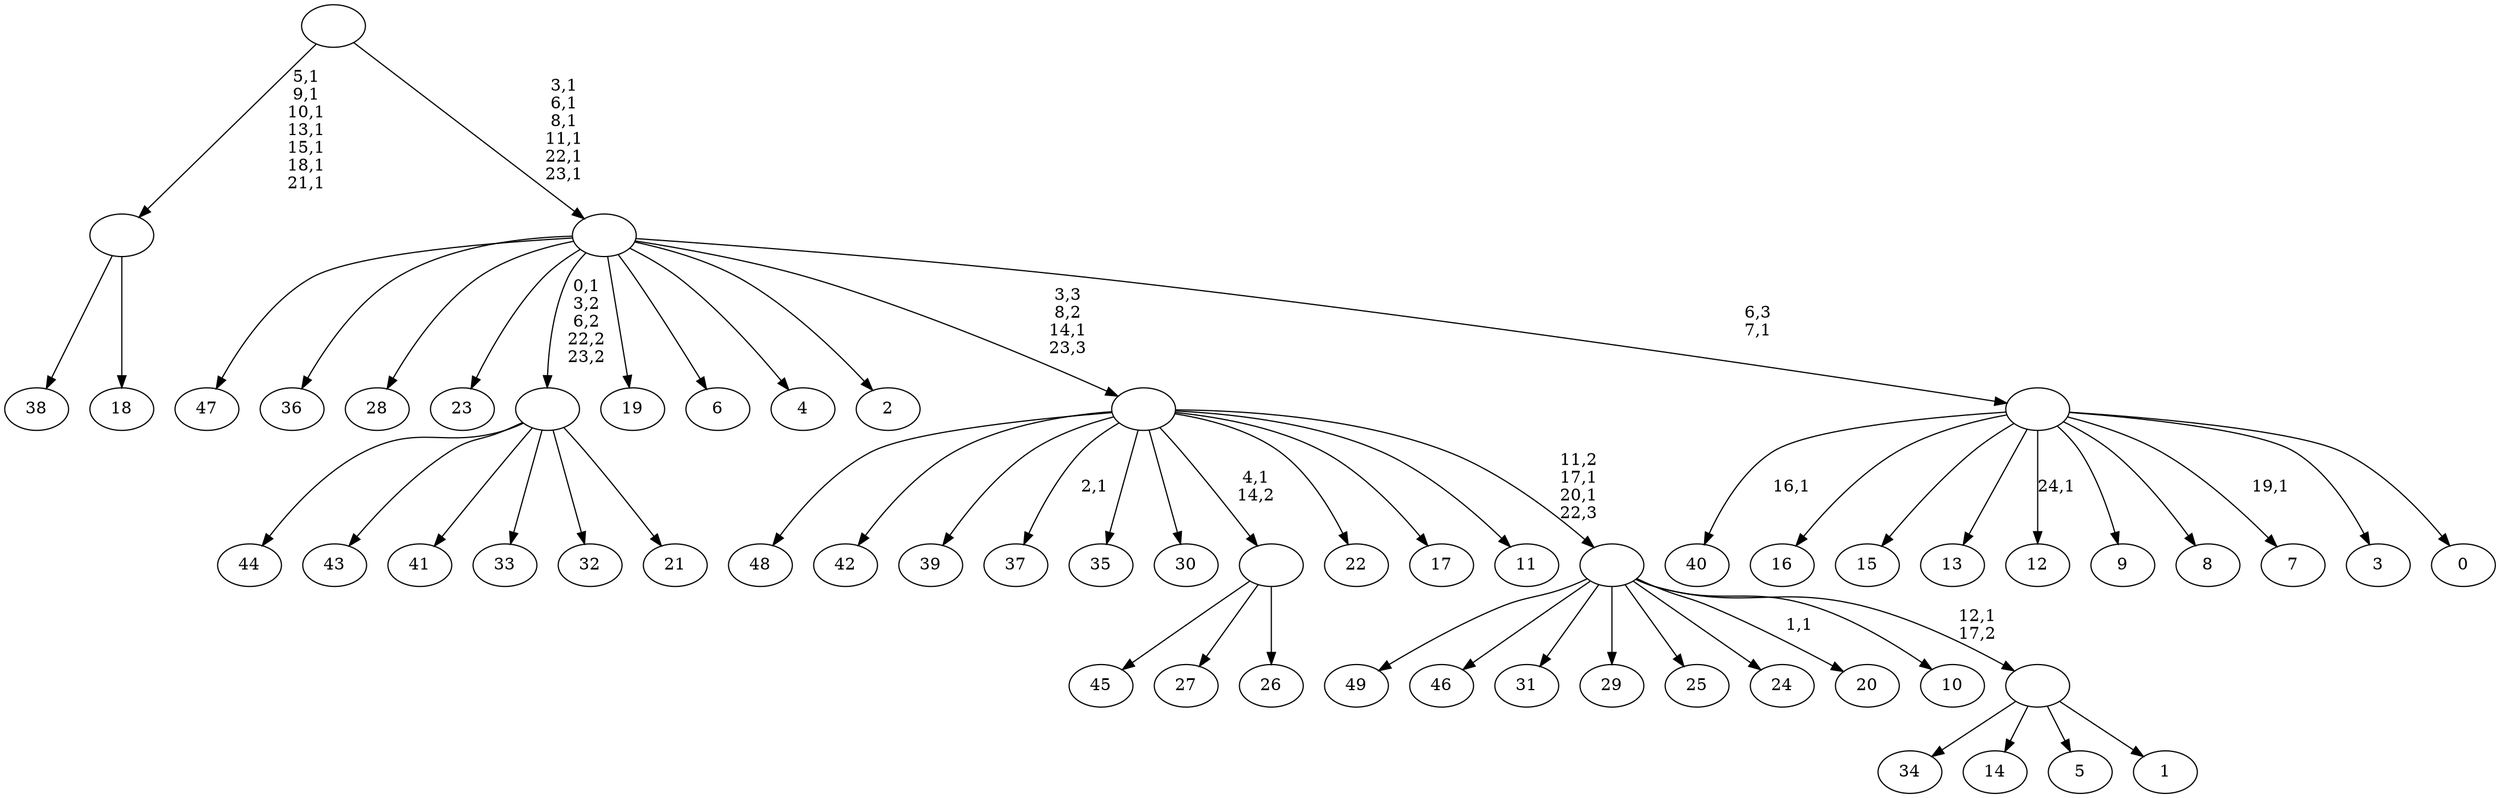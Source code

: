 digraph T {
	75 [label="49"]
	74 [label="48"]
	73 [label="47"]
	72 [label="46"]
	71 [label="45"]
	70 [label="44"]
	69 [label="43"]
	68 [label="42"]
	67 [label="41"]
	66 [label="40"]
	64 [label="39"]
	63 [label="38"]
	62 [label="37"]
	60 [label="36"]
	59 [label="35"]
	58 [label="34"]
	57 [label="33"]
	56 [label="32"]
	55 [label="31"]
	54 [label="30"]
	53 [label="29"]
	52 [label="28"]
	51 [label="27"]
	50 [label="26"]
	49 [label=""]
	48 [label="25"]
	47 [label="24"]
	46 [label="23"]
	45 [label="22"]
	44 [label="21"]
	43 [label=""]
	42 [label="20"]
	40 [label="19"]
	39 [label="18"]
	38 [label=""]
	31 [label="17"]
	30 [label="16"]
	29 [label="15"]
	28 [label="14"]
	27 [label="13"]
	26 [label="12"]
	24 [label="11"]
	23 [label="10"]
	22 [label="9"]
	21 [label="8"]
	20 [label="7"]
	18 [label="6"]
	17 [label="5"]
	16 [label="4"]
	15 [label="3"]
	14 [label="2"]
	13 [label="1"]
	12 [label=""]
	11 [label=""]
	9 [label=""]
	8 [label="0"]
	7 [label=""]
	6 [label=""]
	0 [label=""]
	49 -> 71 [label=""]
	49 -> 51 [label=""]
	49 -> 50 [label=""]
	43 -> 70 [label=""]
	43 -> 69 [label=""]
	43 -> 67 [label=""]
	43 -> 57 [label=""]
	43 -> 56 [label=""]
	43 -> 44 [label=""]
	38 -> 63 [label=""]
	38 -> 39 [label=""]
	12 -> 58 [label=""]
	12 -> 28 [label=""]
	12 -> 17 [label=""]
	12 -> 13 [label=""]
	11 -> 42 [label="1,1"]
	11 -> 75 [label=""]
	11 -> 72 [label=""]
	11 -> 55 [label=""]
	11 -> 53 [label=""]
	11 -> 48 [label=""]
	11 -> 47 [label=""]
	11 -> 23 [label=""]
	11 -> 12 [label="12,1\n17,2"]
	9 -> 11 [label="11,2\n17,1\n20,1\n22,3"]
	9 -> 62 [label="2,1"]
	9 -> 74 [label=""]
	9 -> 68 [label=""]
	9 -> 64 [label=""]
	9 -> 59 [label=""]
	9 -> 54 [label=""]
	9 -> 49 [label="4,1\n14,2"]
	9 -> 45 [label=""]
	9 -> 31 [label=""]
	9 -> 24 [label=""]
	7 -> 20 [label="19,1"]
	7 -> 26 [label="24,1"]
	7 -> 66 [label="16,1"]
	7 -> 30 [label=""]
	7 -> 29 [label=""]
	7 -> 27 [label=""]
	7 -> 22 [label=""]
	7 -> 21 [label=""]
	7 -> 15 [label=""]
	7 -> 8 [label=""]
	6 -> 73 [label=""]
	6 -> 60 [label=""]
	6 -> 52 [label=""]
	6 -> 46 [label=""]
	6 -> 43 [label="0,1\n3,2\n6,2\n22,2\n23,2"]
	6 -> 40 [label=""]
	6 -> 18 [label=""]
	6 -> 16 [label=""]
	6 -> 14 [label=""]
	6 -> 9 [label="3,3\n8,2\n14,1\n23,3"]
	6 -> 7 [label="6,3\n7,1"]
	0 -> 6 [label="3,1\n6,1\n8,1\n11,1\n22,1\n23,1"]
	0 -> 38 [label="5,1\n9,1\n10,1\n13,1\n15,1\n18,1\n21,1"]
}
